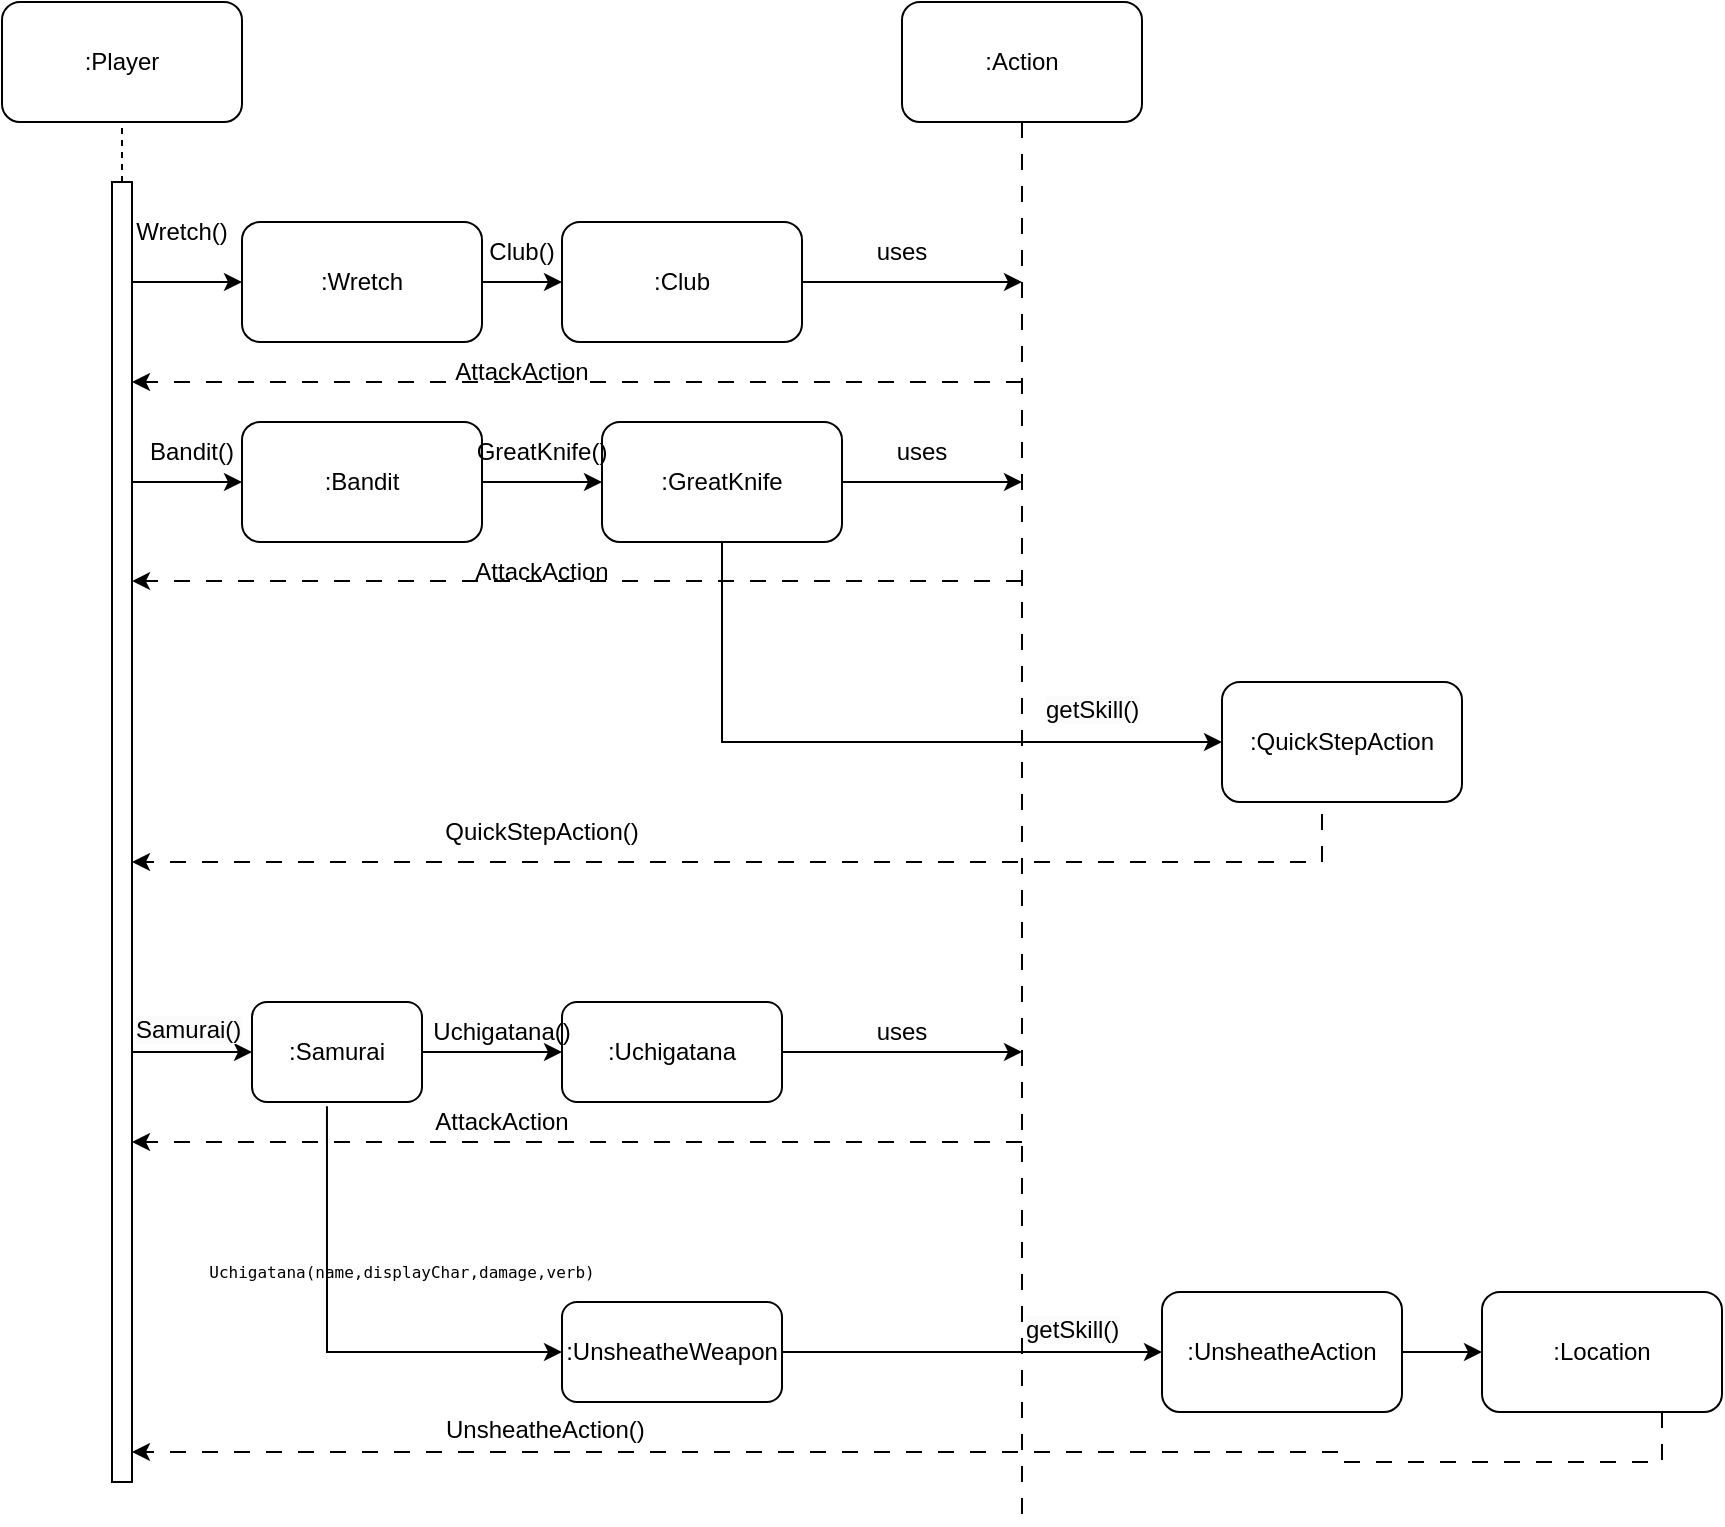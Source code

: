 <mxfile version="21.2.3" type="device">
  <diagram name="Page-1" id="Kx5M9EM4B_F2dN5lmO5a">
    <mxGraphModel dx="1687" dy="927" grid="1" gridSize="10" guides="1" tooltips="1" connect="1" arrows="1" fold="1" page="1" pageScale="1" pageWidth="827" pageHeight="1169" math="0" shadow="0">
      <root>
        <mxCell id="0" />
        <mxCell id="1" parent="0" />
        <mxCell id="nC6IMgp_O6L-Dlf2_XwL-51" style="edgeStyle=orthogonalEdgeStyle;rounded=0;orthogonalLoop=1;jettySize=auto;html=1;exitX=0.5;exitY=1;exitDx=0;exitDy=0;dashed=1;dashPattern=8 8;" parent="1" source="nC6IMgp_O6L-Dlf2_XwL-2" target="nC6IMgp_O6L-Dlf2_XwL-5" edge="1">
          <mxGeometry relative="1" as="geometry">
            <Array as="points">
              <mxPoint x="700" y="440" />
              <mxPoint x="700" y="470" />
            </Array>
          </mxGeometry>
        </mxCell>
        <mxCell id="nC6IMgp_O6L-Dlf2_XwL-2" value=":QuickStepAction" style="rounded=1;whiteSpace=wrap;html=1;" parent="1" vertex="1">
          <mxGeometry x="650" y="380" width="120" height="60" as="geometry" />
        </mxCell>
        <mxCell id="nC6IMgp_O6L-Dlf2_XwL-69" style="edgeStyle=orthogonalEdgeStyle;rounded=0;orthogonalLoop=1;jettySize=auto;html=1;exitX=0.75;exitY=1;exitDx=0;exitDy=0;dashed=1;dashPattern=8 8;" parent="1" source="QQ4GwPhBkCqu3gADpzrZ-1" target="nC6IMgp_O6L-Dlf2_XwL-5" edge="1">
          <mxGeometry relative="1" as="geometry">
            <Array as="points">
              <mxPoint x="870" y="770" />
              <mxPoint x="710" y="770" />
              <mxPoint x="710" y="765" />
            </Array>
          </mxGeometry>
        </mxCell>
        <mxCell id="QQ4GwPhBkCqu3gADpzrZ-2" style="edgeStyle=orthogonalEdgeStyle;rounded=0;orthogonalLoop=1;jettySize=auto;html=1;entryX=0;entryY=0.5;entryDx=0;entryDy=0;" edge="1" parent="1" source="nC6IMgp_O6L-Dlf2_XwL-3" target="QQ4GwPhBkCqu3gADpzrZ-1">
          <mxGeometry relative="1" as="geometry" />
        </mxCell>
        <mxCell id="nC6IMgp_O6L-Dlf2_XwL-3" value=":UnsheatheAction" style="rounded=1;whiteSpace=wrap;html=1;" parent="1" vertex="1">
          <mxGeometry x="620" y="685" width="120" height="60" as="geometry" />
        </mxCell>
        <mxCell id="nC6IMgp_O6L-Dlf2_XwL-4" value=":Player" style="rounded=1;whiteSpace=wrap;html=1;" parent="1" vertex="1">
          <mxGeometry x="40" y="40" width="120" height="60" as="geometry" />
        </mxCell>
        <mxCell id="nC6IMgp_O6L-Dlf2_XwL-5" value="" style="html=1;points=[];perimeter=orthogonalPerimeter;outlineConnect=0;targetShapes=umlLifeline;portConstraint=eastwest;newEdgeStyle={&quot;edgeStyle&quot;:&quot;elbowEdgeStyle&quot;,&quot;elbow&quot;:&quot;vertical&quot;,&quot;curved&quot;:0,&quot;rounded&quot;:0};" parent="1" vertex="1">
          <mxGeometry x="95" y="130" width="10" height="650" as="geometry" />
        </mxCell>
        <mxCell id="nC6IMgp_O6L-Dlf2_XwL-7" value="" style="endArrow=none;dashed=1;html=1;rounded=0;entryX=0.5;entryY=1;entryDx=0;entryDy=0;" parent="1" source="nC6IMgp_O6L-Dlf2_XwL-5" target="nC6IMgp_O6L-Dlf2_XwL-4" edge="1">
          <mxGeometry width="50" height="50" relative="1" as="geometry">
            <mxPoint x="390" y="430" as="sourcePoint" />
            <mxPoint x="440" y="380" as="targetPoint" />
          </mxGeometry>
        </mxCell>
        <mxCell id="nC6IMgp_O6L-Dlf2_XwL-58" style="edgeStyle=orthogonalEdgeStyle;rounded=0;orthogonalLoop=1;jettySize=auto;html=1;entryX=0;entryY=0.5;entryDx=0;entryDy=0;" parent="1" source="nC6IMgp_O6L-Dlf2_XwL-8" target="nC6IMgp_O6L-Dlf2_XwL-9" edge="1">
          <mxGeometry relative="1" as="geometry" />
        </mxCell>
        <mxCell id="nC6IMgp_O6L-Dlf2_XwL-65" style="edgeStyle=orthogonalEdgeStyle;rounded=0;orthogonalLoop=1;jettySize=auto;html=1;entryX=0;entryY=0.5;entryDx=0;entryDy=0;exitX=0.441;exitY=1.043;exitDx=0;exitDy=0;exitPerimeter=0;" parent="1" source="nC6IMgp_O6L-Dlf2_XwL-8" target="nC6IMgp_O6L-Dlf2_XwL-57" edge="1">
          <mxGeometry relative="1" as="geometry">
            <Array as="points">
              <mxPoint x="203" y="715" />
            </Array>
          </mxGeometry>
        </mxCell>
        <mxCell id="nC6IMgp_O6L-Dlf2_XwL-8" value=":Samurai" style="rounded=1;whiteSpace=wrap;html=1;" parent="1" vertex="1">
          <mxGeometry x="165" y="540" width="85" height="50" as="geometry" />
        </mxCell>
        <mxCell id="nC6IMgp_O6L-Dlf2_XwL-60" style="edgeStyle=orthogonalEdgeStyle;rounded=0;orthogonalLoop=1;jettySize=auto;html=1;" parent="1" source="nC6IMgp_O6L-Dlf2_XwL-9" edge="1">
          <mxGeometry relative="1" as="geometry">
            <mxPoint x="550" y="565" as="targetPoint" />
          </mxGeometry>
        </mxCell>
        <mxCell id="nC6IMgp_O6L-Dlf2_XwL-9" value=":Uchigatana" style="rounded=1;whiteSpace=wrap;html=1;" parent="1" vertex="1">
          <mxGeometry x="320" y="540" width="110" height="50" as="geometry" />
        </mxCell>
        <mxCell id="nC6IMgp_O6L-Dlf2_XwL-39" style="edgeStyle=orthogonalEdgeStyle;rounded=0;orthogonalLoop=1;jettySize=auto;html=1;" parent="1" source="nC6IMgp_O6L-Dlf2_XwL-10" edge="1">
          <mxGeometry relative="1" as="geometry">
            <mxPoint x="550" y="280" as="targetPoint" />
          </mxGeometry>
        </mxCell>
        <mxCell id="nC6IMgp_O6L-Dlf2_XwL-54" style="edgeStyle=orthogonalEdgeStyle;rounded=0;orthogonalLoop=1;jettySize=auto;html=1;entryX=0;entryY=0.5;entryDx=0;entryDy=0;exitX=0.5;exitY=1;exitDx=0;exitDy=0;" parent="1" source="nC6IMgp_O6L-Dlf2_XwL-10" target="nC6IMgp_O6L-Dlf2_XwL-2" edge="1">
          <mxGeometry relative="1" as="geometry" />
        </mxCell>
        <mxCell id="nC6IMgp_O6L-Dlf2_XwL-10" value=":GreatKnife" style="rounded=1;whiteSpace=wrap;html=1;" parent="1" vertex="1">
          <mxGeometry x="340" y="250" width="120" height="60" as="geometry" />
        </mxCell>
        <mxCell id="nC6IMgp_O6L-Dlf2_XwL-35" style="edgeStyle=orthogonalEdgeStyle;rounded=0;orthogonalLoop=1;jettySize=auto;html=1;" parent="1" source="nC6IMgp_O6L-Dlf2_XwL-11" target="nC6IMgp_O6L-Dlf2_XwL-10" edge="1">
          <mxGeometry relative="1" as="geometry" />
        </mxCell>
        <mxCell id="nC6IMgp_O6L-Dlf2_XwL-11" value=":Bandit" style="rounded=1;whiteSpace=wrap;html=1;" parent="1" vertex="1">
          <mxGeometry x="160" y="250" width="120" height="60" as="geometry" />
        </mxCell>
        <mxCell id="nC6IMgp_O6L-Dlf2_XwL-28" style="edgeStyle=orthogonalEdgeStyle;rounded=0;orthogonalLoop=1;jettySize=auto;html=1;entryX=0;entryY=0.5;entryDx=0;entryDy=0;" parent="1" source="nC6IMgp_O6L-Dlf2_XwL-12" target="nC6IMgp_O6L-Dlf2_XwL-13" edge="1">
          <mxGeometry relative="1" as="geometry" />
        </mxCell>
        <mxCell id="nC6IMgp_O6L-Dlf2_XwL-12" value=":Wretch" style="rounded=1;whiteSpace=wrap;html=1;" parent="1" vertex="1">
          <mxGeometry x="160" y="150" width="120" height="60" as="geometry" />
        </mxCell>
        <mxCell id="nC6IMgp_O6L-Dlf2_XwL-30" style="edgeStyle=orthogonalEdgeStyle;rounded=0;orthogonalLoop=1;jettySize=auto;html=1;" parent="1" source="nC6IMgp_O6L-Dlf2_XwL-13" edge="1">
          <mxGeometry relative="1" as="geometry">
            <mxPoint x="550" y="180" as="targetPoint" />
          </mxGeometry>
        </mxCell>
        <mxCell id="nC6IMgp_O6L-Dlf2_XwL-13" value=":Club" style="rounded=1;whiteSpace=wrap;html=1;" parent="1" vertex="1">
          <mxGeometry x="320" y="150" width="120" height="60" as="geometry" />
        </mxCell>
        <mxCell id="nC6IMgp_O6L-Dlf2_XwL-16" value="Wretch()" style="text;html=1;strokeColor=none;fillColor=none;align=center;verticalAlign=middle;whiteSpace=wrap;rounded=0;" parent="1" vertex="1">
          <mxGeometry x="100" y="140" width="60" height="30" as="geometry" />
        </mxCell>
        <mxCell id="nC6IMgp_O6L-Dlf2_XwL-20" value="Club()" style="text;html=1;strokeColor=none;fillColor=none;align=center;verticalAlign=middle;whiteSpace=wrap;rounded=0;" parent="1" vertex="1">
          <mxGeometry x="270" y="150" width="60" height="30" as="geometry" />
        </mxCell>
        <mxCell id="nC6IMgp_O6L-Dlf2_XwL-23" style="edgeStyle=orthogonalEdgeStyle;rounded=0;orthogonalLoop=1;jettySize=auto;html=1;endArrow=none;endFill=0;dashed=1;dashPattern=8 8;" parent="1" source="nC6IMgp_O6L-Dlf2_XwL-21" edge="1">
          <mxGeometry relative="1" as="geometry">
            <mxPoint x="550" y="800" as="targetPoint" />
          </mxGeometry>
        </mxCell>
        <mxCell id="nC6IMgp_O6L-Dlf2_XwL-21" value=":Action" style="rounded=1;whiteSpace=wrap;html=1;" parent="1" vertex="1">
          <mxGeometry x="490" y="40" width="120" height="60" as="geometry" />
        </mxCell>
        <mxCell id="nC6IMgp_O6L-Dlf2_XwL-26" value="" style="endArrow=classic;html=1;rounded=0;entryX=0;entryY=0.5;entryDx=0;entryDy=0;" parent="1" source="nC6IMgp_O6L-Dlf2_XwL-5" target="nC6IMgp_O6L-Dlf2_XwL-12" edge="1">
          <mxGeometry width="50" height="50" relative="1" as="geometry">
            <mxPoint x="440" y="540" as="sourcePoint" />
            <mxPoint x="490" y="490" as="targetPoint" />
          </mxGeometry>
        </mxCell>
        <mxCell id="nC6IMgp_O6L-Dlf2_XwL-33" value="" style="endArrow=classic;html=1;rounded=0;entryX=0;entryY=0.5;entryDx=0;entryDy=0;" parent="1" source="nC6IMgp_O6L-Dlf2_XwL-5" target="nC6IMgp_O6L-Dlf2_XwL-11" edge="1">
          <mxGeometry width="50" height="50" relative="1" as="geometry">
            <mxPoint x="450" y="480" as="sourcePoint" />
            <mxPoint x="500" y="430" as="targetPoint" />
          </mxGeometry>
        </mxCell>
        <mxCell id="nC6IMgp_O6L-Dlf2_XwL-34" value="Bandit()" style="text;html=1;strokeColor=none;fillColor=none;align=center;verticalAlign=middle;whiteSpace=wrap;rounded=0;" parent="1" vertex="1">
          <mxGeometry x="105" y="250" width="60" height="30" as="geometry" />
        </mxCell>
        <mxCell id="nC6IMgp_O6L-Dlf2_XwL-36" value="GreatKnife()" style="text;html=1;strokeColor=none;fillColor=none;align=center;verticalAlign=middle;whiteSpace=wrap;rounded=0;" parent="1" vertex="1">
          <mxGeometry x="280" y="250" width="60" height="30" as="geometry" />
        </mxCell>
        <mxCell id="nC6IMgp_O6L-Dlf2_XwL-37" value="" style="endArrow=classic;html=1;rounded=0;dashed=1;dashPattern=8 8;" parent="1" target="nC6IMgp_O6L-Dlf2_XwL-5" edge="1">
          <mxGeometry width="50" height="50" relative="1" as="geometry">
            <mxPoint x="550" y="230" as="sourcePoint" />
            <mxPoint x="470" y="390" as="targetPoint" />
          </mxGeometry>
        </mxCell>
        <mxCell id="nC6IMgp_O6L-Dlf2_XwL-38" value="AttackAction" style="text;html=1;strokeColor=none;fillColor=none;align=center;verticalAlign=middle;whiteSpace=wrap;rounded=0;" parent="1" vertex="1">
          <mxGeometry x="270" y="210" width="60" height="30" as="geometry" />
        </mxCell>
        <mxCell id="nC6IMgp_O6L-Dlf2_XwL-40" value="uses" style="text;html=1;strokeColor=none;fillColor=none;align=center;verticalAlign=middle;whiteSpace=wrap;rounded=0;" parent="1" vertex="1">
          <mxGeometry x="470" y="250" width="60" height="30" as="geometry" />
        </mxCell>
        <mxCell id="nC6IMgp_O6L-Dlf2_XwL-43" value="uses" style="text;html=1;strokeColor=none;fillColor=none;align=center;verticalAlign=middle;whiteSpace=wrap;rounded=0;" parent="1" vertex="1">
          <mxGeometry x="460" y="150" width="60" height="30" as="geometry" />
        </mxCell>
        <mxCell id="nC6IMgp_O6L-Dlf2_XwL-44" value="" style="endArrow=classic;html=1;rounded=0;dashed=1;dashPattern=8 8;" parent="1" edge="1">
          <mxGeometry width="50" height="50" relative="1" as="geometry">
            <mxPoint x="550" y="329.55" as="sourcePoint" />
            <mxPoint x="105" y="329.55" as="targetPoint" />
          </mxGeometry>
        </mxCell>
        <mxCell id="nC6IMgp_O6L-Dlf2_XwL-45" value="AttackAction" style="text;html=1;strokeColor=none;fillColor=none;align=center;verticalAlign=middle;whiteSpace=wrap;rounded=0;" parent="1" vertex="1">
          <mxGeometry x="280" y="310" width="60" height="30" as="geometry" />
        </mxCell>
        <mxCell id="nC6IMgp_O6L-Dlf2_XwL-50" value="&lt;span style=&quot;color: rgb(0, 0, 0); font-family: Helvetica; font-size: 12px; font-style: normal; font-variant-ligatures: normal; font-variant-caps: normal; font-weight: 400; letter-spacing: normal; orphans: 2; text-align: center; text-indent: 0px; text-transform: none; widows: 2; word-spacing: 0px; -webkit-text-stroke-width: 0px; background-color: rgb(251, 251, 251); text-decoration-thickness: initial; text-decoration-style: initial; text-decoration-color: initial; float: none; display: inline !important;&quot;&gt;getSkill()&lt;/span&gt;" style="text;whiteSpace=wrap;html=1;" parent="1" vertex="1">
          <mxGeometry x="560" y="380" width="70" height="40" as="geometry" />
        </mxCell>
        <mxCell id="nC6IMgp_O6L-Dlf2_XwL-52" value="QuickStepAction()" style="text;html=1;strokeColor=none;fillColor=none;align=center;verticalAlign=middle;whiteSpace=wrap;rounded=0;" parent="1" vertex="1">
          <mxGeometry x="280" y="440" width="60" height="30" as="geometry" />
        </mxCell>
        <mxCell id="nC6IMgp_O6L-Dlf2_XwL-55" value="" style="endArrow=classic;html=1;rounded=0;entryX=0;entryY=0.5;entryDx=0;entryDy=0;" parent="1" source="nC6IMgp_O6L-Dlf2_XwL-5" target="nC6IMgp_O6L-Dlf2_XwL-8" edge="1">
          <mxGeometry width="50" height="50" relative="1" as="geometry">
            <mxPoint x="420" y="560" as="sourcePoint" />
            <mxPoint x="470" y="510" as="targetPoint" />
          </mxGeometry>
        </mxCell>
        <mxCell id="nC6IMgp_O6L-Dlf2_XwL-56" value="&lt;span style=&quot;color: rgb(0, 0, 0); font-family: Helvetica; font-size: 12px; font-style: normal; font-variant-ligatures: normal; font-variant-caps: normal; font-weight: 400; letter-spacing: normal; orphans: 2; text-align: center; text-indent: 0px; text-transform: none; widows: 2; word-spacing: 0px; -webkit-text-stroke-width: 0px; background-color: rgb(251, 251, 251); text-decoration-thickness: initial; text-decoration-style: initial; text-decoration-color: initial; float: none; display: inline !important;&quot;&gt;Samurai()&lt;/span&gt;" style="text;whiteSpace=wrap;html=1;" parent="1" vertex="1">
          <mxGeometry x="105" y="540" width="130" height="40" as="geometry" />
        </mxCell>
        <mxCell id="nC6IMgp_O6L-Dlf2_XwL-67" style="edgeStyle=orthogonalEdgeStyle;rounded=0;orthogonalLoop=1;jettySize=auto;html=1;entryX=0;entryY=0.5;entryDx=0;entryDy=0;" parent="1" source="nC6IMgp_O6L-Dlf2_XwL-57" target="nC6IMgp_O6L-Dlf2_XwL-3" edge="1">
          <mxGeometry relative="1" as="geometry" />
        </mxCell>
        <mxCell id="nC6IMgp_O6L-Dlf2_XwL-57" value=":UnsheatheWeapon" style="rounded=1;whiteSpace=wrap;html=1;" parent="1" vertex="1">
          <mxGeometry x="320" y="690" width="110" height="50" as="geometry" />
        </mxCell>
        <mxCell id="nC6IMgp_O6L-Dlf2_XwL-59" value="Uchigatana()" style="text;html=1;strokeColor=none;fillColor=none;align=center;verticalAlign=middle;whiteSpace=wrap;rounded=0;" parent="1" vertex="1">
          <mxGeometry x="260" y="540" width="60" height="30" as="geometry" />
        </mxCell>
        <mxCell id="nC6IMgp_O6L-Dlf2_XwL-61" value="uses" style="text;html=1;strokeColor=none;fillColor=none;align=center;verticalAlign=middle;whiteSpace=wrap;rounded=0;" parent="1" vertex="1">
          <mxGeometry x="460" y="540" width="60" height="30" as="geometry" />
        </mxCell>
        <mxCell id="nC6IMgp_O6L-Dlf2_XwL-62" value="" style="endArrow=classic;html=1;rounded=0;dashed=1;dashPattern=8 8;" parent="1" edge="1">
          <mxGeometry width="50" height="50" relative="1" as="geometry">
            <mxPoint x="550" y="610" as="sourcePoint" />
            <mxPoint x="105" y="610" as="targetPoint" />
          </mxGeometry>
        </mxCell>
        <mxCell id="nC6IMgp_O6L-Dlf2_XwL-63" value="AttackAction" style="text;html=1;strokeColor=none;fillColor=none;align=center;verticalAlign=middle;whiteSpace=wrap;rounded=0;" parent="1" vertex="1">
          <mxGeometry x="260" y="585" width="60" height="30" as="geometry" />
        </mxCell>
        <mxCell id="nC6IMgp_O6L-Dlf2_XwL-66" value="&lt;code style=&quot;font-size: 8px;&quot;&gt;Uchigatana&lt;span class=&quot;hljs-params&quot; style=&quot;font-size: 8px;&quot;&gt;&lt;span class=&quot;hljs-params&quot; style=&quot;font-size: 8px;&quot;&gt;(name,&lt;/span&gt;&lt;span class=&quot;hljs-params&quot; style=&quot;font-size: 8px;&quot;&gt;displayChar,&lt;/span&gt;&lt;span class=&quot;hljs-params&quot; style=&quot;font-size: 8px;&quot;&gt;damage,verb)&lt;/span&gt;&lt;/span&gt;&lt;/code&gt;" style="text;html=1;strokeColor=none;fillColor=none;align=center;verticalAlign=middle;whiteSpace=wrap;rounded=0;fontSize=8;" parent="1" vertex="1">
          <mxGeometry x="105" y="660" width="270" height="30" as="geometry" />
        </mxCell>
        <mxCell id="nC6IMgp_O6L-Dlf2_XwL-68" value="&lt;span style=&quot;color: rgb(0, 0, 0); font-family: Helvetica; font-size: 12px; font-style: normal; font-variant-ligatures: normal; font-variant-caps: normal; font-weight: 400; letter-spacing: normal; orphans: 2; text-align: center; text-indent: 0px; text-transform: none; widows: 2; word-spacing: 0px; -webkit-text-stroke-width: 0px; background-color: rgb(251, 251, 251); text-decoration-thickness: initial; text-decoration-style: initial; text-decoration-color: initial; float: none; display: inline !important;&quot;&gt;getSkill()&lt;/span&gt;" style="text;whiteSpace=wrap;html=1;" parent="1" vertex="1">
          <mxGeometry x="550" y="690" width="70" height="40" as="geometry" />
        </mxCell>
        <mxCell id="nC6IMgp_O6L-Dlf2_XwL-70" value="UnsheatheAction()" style="text;whiteSpace=wrap;html=1;" parent="1" vertex="1">
          <mxGeometry x="260" y="740" width="130" height="40" as="geometry" />
        </mxCell>
        <mxCell id="QQ4GwPhBkCqu3gADpzrZ-1" value=":Location" style="rounded=1;whiteSpace=wrap;html=1;" vertex="1" parent="1">
          <mxGeometry x="780" y="685" width="120" height="60" as="geometry" />
        </mxCell>
      </root>
    </mxGraphModel>
  </diagram>
</mxfile>
